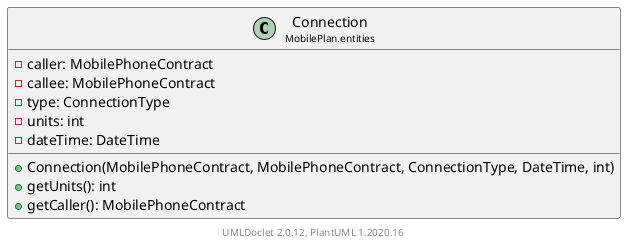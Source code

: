 @startuml
    set namespaceSeparator none
    hide empty fields
    hide empty methods

    class "<size:14>Connection\n<size:10>MobilePlan.entities" as MobilePlan.entities.Connection [[Connection.html]] {
        -caller: MobilePhoneContract
        -callee: MobilePhoneContract
        -type: ConnectionType
        -units: int
        -dateTime: DateTime
        +Connection(MobilePhoneContract, MobilePhoneContract, ConnectionType, DateTime, int)
        +getUnits(): int
        +getCaller(): MobilePhoneContract
    }

    center footer UMLDoclet 2.0.12, PlantUML 1.2020.16
@enduml
